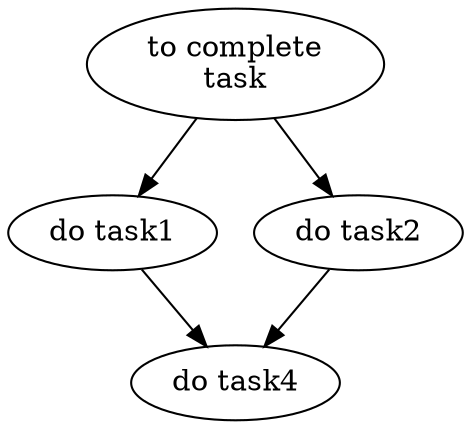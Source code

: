 /* task depends on other tasks */
digraph "task"
{
 /* to complete task, do task1,2 and 4*/
 1[label="to complete\ntask"];
 2[label="do task1"];
 3[label="do task2"];
 4[label="do task4"];
 /* to complete task, first do task1 and task2 */
 1->2;
 1->3;
 /* to do task1 or task2 first do task4 */
 2->4;
 3->4;
}

